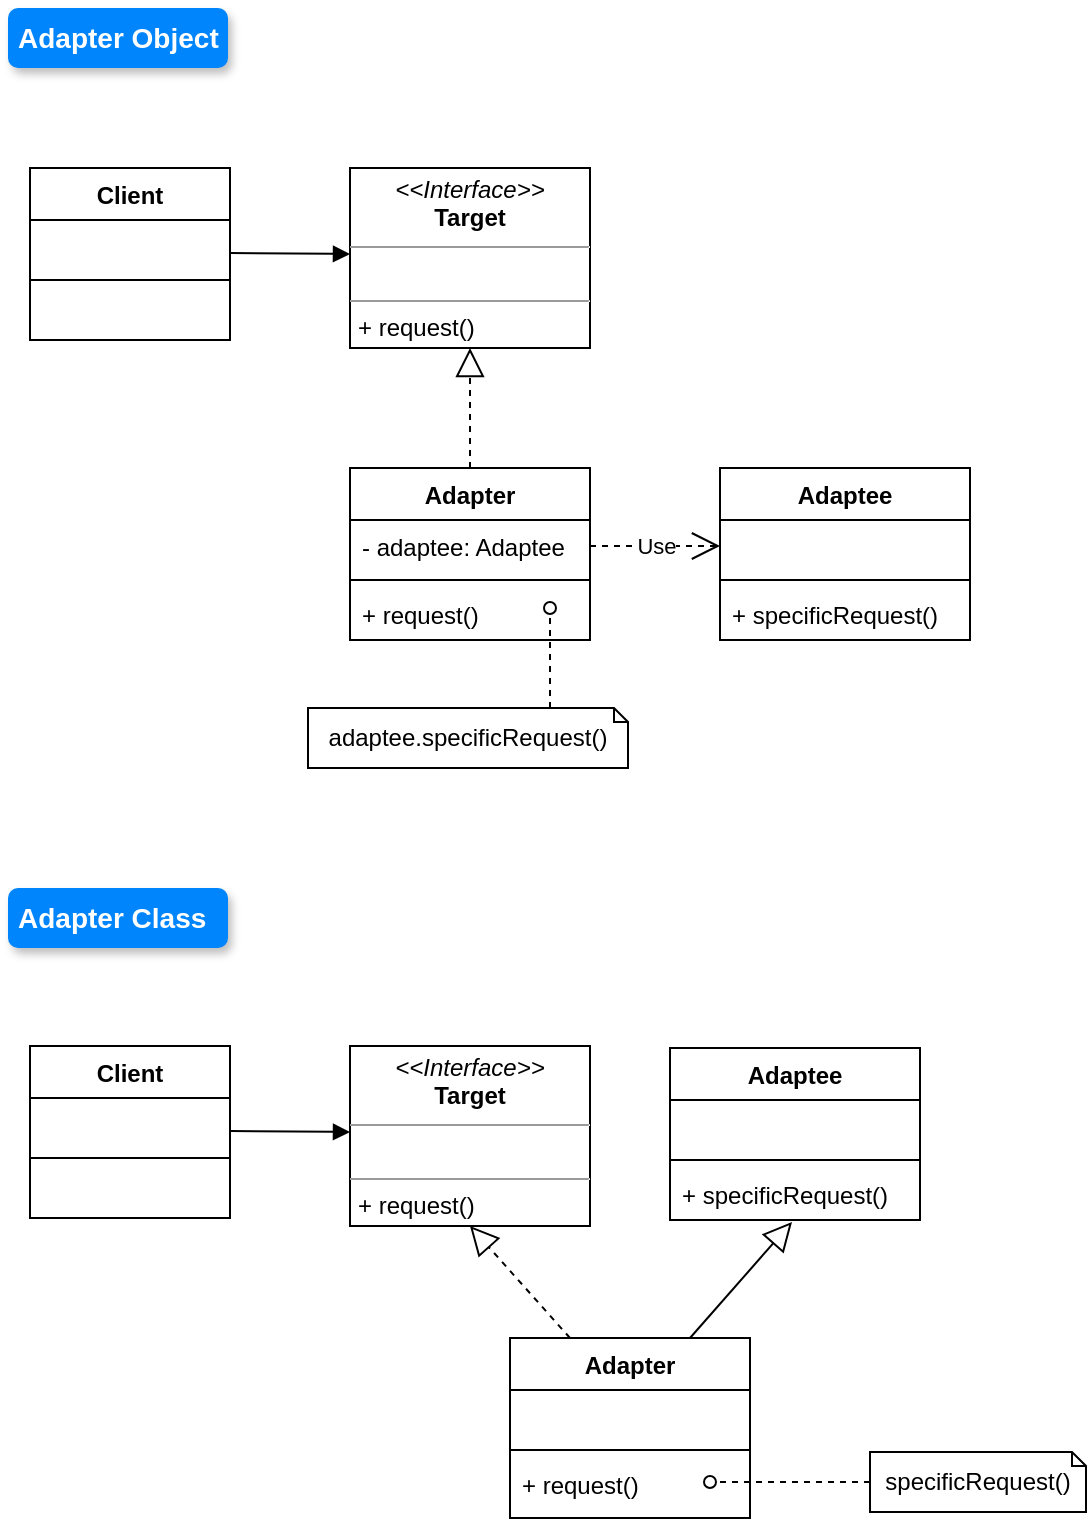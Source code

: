 <mxfile version="21.2.1" type="device">
  <diagram name="Page-1" id="vLCmlB5MWMuLlXTiFnBJ">
    <mxGraphModel dx="794" dy="574" grid="0" gridSize="10" guides="1" tooltips="1" connect="1" arrows="1" fold="1" page="1" pageScale="1" pageWidth="850" pageHeight="1100" math="0" shadow="0">
      <root>
        <mxCell id="0" />
        <mxCell id="1" parent="0" />
        <mxCell id="SFbOTgLkDdRXJeABbuW0-1" value="Client" style="swimlane;fontStyle=1;align=center;verticalAlign=top;childLayout=stackLayout;horizontal=1;startSize=26;horizontalStack=0;resizeParent=1;resizeParentMax=0;resizeLast=0;collapsible=1;marginBottom=0;whiteSpace=wrap;html=1;" vertex="1" parent="1">
          <mxGeometry x="80" y="160" width="100" height="86" as="geometry" />
        </mxCell>
        <mxCell id="SFbOTgLkDdRXJeABbuW0-2" value="&amp;nbsp;" style="text;strokeColor=none;fillColor=none;align=left;verticalAlign=top;spacingLeft=4;spacingRight=4;overflow=hidden;rotatable=0;points=[[0,0.5],[1,0.5]];portConstraint=eastwest;whiteSpace=wrap;html=1;" vertex="1" parent="SFbOTgLkDdRXJeABbuW0-1">
          <mxGeometry y="26" width="100" height="26" as="geometry" />
        </mxCell>
        <mxCell id="SFbOTgLkDdRXJeABbuW0-3" value="" style="line;strokeWidth=1;fillColor=none;align=left;verticalAlign=middle;spacingTop=-1;spacingLeft=3;spacingRight=3;rotatable=0;labelPosition=right;points=[];portConstraint=eastwest;strokeColor=inherit;" vertex="1" parent="SFbOTgLkDdRXJeABbuW0-1">
          <mxGeometry y="52" width="100" height="8" as="geometry" />
        </mxCell>
        <mxCell id="SFbOTgLkDdRXJeABbuW0-4" value="&amp;nbsp;" style="text;strokeColor=none;fillColor=none;align=left;verticalAlign=top;spacingLeft=4;spacingRight=4;overflow=hidden;rotatable=0;points=[[0,0.5],[1,0.5]];portConstraint=eastwest;whiteSpace=wrap;html=1;" vertex="1" parent="SFbOTgLkDdRXJeABbuW0-1">
          <mxGeometry y="60" width="100" height="26" as="geometry" />
        </mxCell>
        <mxCell id="SFbOTgLkDdRXJeABbuW0-11" value="&lt;p style=&quot;margin:0px;margin-top:4px;text-align:center;&quot;&gt;&lt;i&gt;&amp;lt;&amp;lt;Interface&amp;gt;&amp;gt;&lt;/i&gt;&lt;br&gt;&lt;b&gt;Target&lt;/b&gt;&lt;/p&gt;&lt;hr size=&quot;1&quot;&gt;&lt;p style=&quot;margin:0px;margin-left:4px;&quot;&gt;&lt;br&gt;&lt;/p&gt;&lt;hr size=&quot;1&quot;&gt;&lt;p style=&quot;margin:0px;margin-left:4px;&quot;&gt;+ request()&lt;/p&gt;" style="verticalAlign=top;align=left;overflow=fill;fontSize=12;fontFamily=Helvetica;html=1;whiteSpace=wrap;" vertex="1" parent="1">
          <mxGeometry x="240" y="160" width="120" height="90" as="geometry" />
        </mxCell>
        <mxCell id="SFbOTgLkDdRXJeABbuW0-12" value="Adapter" style="swimlane;fontStyle=1;align=center;verticalAlign=top;childLayout=stackLayout;horizontal=1;startSize=26;horizontalStack=0;resizeParent=1;resizeParentMax=0;resizeLast=0;collapsible=1;marginBottom=0;whiteSpace=wrap;html=1;" vertex="1" parent="1">
          <mxGeometry x="240" y="310" width="120" height="86" as="geometry" />
        </mxCell>
        <mxCell id="SFbOTgLkDdRXJeABbuW0-13" value="- adaptee: Adaptee&amp;nbsp;" style="text;strokeColor=none;fillColor=none;align=left;verticalAlign=top;spacingLeft=4;spacingRight=4;overflow=hidden;rotatable=0;points=[[0,0.5],[1,0.5]];portConstraint=eastwest;whiteSpace=wrap;html=1;" vertex="1" parent="SFbOTgLkDdRXJeABbuW0-12">
          <mxGeometry y="26" width="120" height="26" as="geometry" />
        </mxCell>
        <mxCell id="SFbOTgLkDdRXJeABbuW0-14" value="" style="line;strokeWidth=1;fillColor=none;align=left;verticalAlign=middle;spacingTop=-1;spacingLeft=3;spacingRight=3;rotatable=0;labelPosition=right;points=[];portConstraint=eastwest;strokeColor=inherit;" vertex="1" parent="SFbOTgLkDdRXJeABbuW0-12">
          <mxGeometry y="52" width="120" height="8" as="geometry" />
        </mxCell>
        <mxCell id="SFbOTgLkDdRXJeABbuW0-15" value="+ request()" style="text;strokeColor=none;fillColor=none;align=left;verticalAlign=top;spacingLeft=4;spacingRight=4;overflow=hidden;rotatable=0;points=[[0,0.5],[1,0.5]];portConstraint=eastwest;whiteSpace=wrap;html=1;" vertex="1" parent="SFbOTgLkDdRXJeABbuW0-12">
          <mxGeometry y="60" width="120" height="26" as="geometry" />
        </mxCell>
        <mxCell id="SFbOTgLkDdRXJeABbuW0-16" value="Adaptee" style="swimlane;fontStyle=1;align=center;verticalAlign=top;childLayout=stackLayout;horizontal=1;startSize=26;horizontalStack=0;resizeParent=1;resizeParentMax=0;resizeLast=0;collapsible=1;marginBottom=0;whiteSpace=wrap;html=1;" vertex="1" parent="1">
          <mxGeometry x="425" y="310" width="125" height="86" as="geometry" />
        </mxCell>
        <mxCell id="SFbOTgLkDdRXJeABbuW0-17" value="&amp;nbsp;" style="text;strokeColor=none;fillColor=none;align=left;verticalAlign=top;spacingLeft=4;spacingRight=4;overflow=hidden;rotatable=0;points=[[0,0.5],[1,0.5]];portConstraint=eastwest;whiteSpace=wrap;html=1;" vertex="1" parent="SFbOTgLkDdRXJeABbuW0-16">
          <mxGeometry y="26" width="125" height="26" as="geometry" />
        </mxCell>
        <mxCell id="SFbOTgLkDdRXJeABbuW0-18" value="" style="line;strokeWidth=1;fillColor=none;align=left;verticalAlign=middle;spacingTop=-1;spacingLeft=3;spacingRight=3;rotatable=0;labelPosition=right;points=[];portConstraint=eastwest;strokeColor=inherit;" vertex="1" parent="SFbOTgLkDdRXJeABbuW0-16">
          <mxGeometry y="52" width="125" height="8" as="geometry" />
        </mxCell>
        <mxCell id="SFbOTgLkDdRXJeABbuW0-19" value="+ specificRequest()" style="text;strokeColor=none;fillColor=none;align=left;verticalAlign=top;spacingLeft=4;spacingRight=4;overflow=hidden;rotatable=0;points=[[0,0.5],[1,0.5]];portConstraint=eastwest;whiteSpace=wrap;html=1;" vertex="1" parent="SFbOTgLkDdRXJeABbuW0-16">
          <mxGeometry y="60" width="125" height="26" as="geometry" />
        </mxCell>
        <mxCell id="SFbOTgLkDdRXJeABbuW0-21" value="Adapter Object" style="html=1;shadow=1;dashed=0;shape=mxgraph.bootstrap.rrect;rSize=5;strokeColor=none;strokeWidth=1;fillColor=#0085FC;fontColor=#FFFFFF;whiteSpace=wrap;align=left;verticalAlign=middle;spacingLeft=0;fontStyle=1;fontSize=14;spacing=5;" vertex="1" parent="1">
          <mxGeometry x="69" y="80" width="110" height="30" as="geometry" />
        </mxCell>
        <mxCell id="SFbOTgLkDdRXJeABbuW0-22" value="" style="html=1;verticalAlign=bottom;endArrow=block;edgeStyle=elbowEdgeStyle;elbow=vertical;curved=0;rounded=0;" edge="1" parent="1">
          <mxGeometry width="80" relative="1" as="geometry">
            <mxPoint x="180" y="202.5" as="sourcePoint" />
            <mxPoint x="240" y="203" as="targetPoint" />
          </mxGeometry>
        </mxCell>
        <mxCell id="SFbOTgLkDdRXJeABbuW0-23" value="" style="endArrow=block;dashed=1;endFill=0;endSize=12;html=1;rounded=0;exitX=0.5;exitY=0;exitDx=0;exitDy=0;entryX=0.5;entryY=1;entryDx=0;entryDy=0;" edge="1" parent="1" source="SFbOTgLkDdRXJeABbuW0-12" target="SFbOTgLkDdRXJeABbuW0-11">
          <mxGeometry width="160" relative="1" as="geometry">
            <mxPoint x="330" y="290" as="sourcePoint" />
            <mxPoint x="490" y="290" as="targetPoint" />
          </mxGeometry>
        </mxCell>
        <mxCell id="SFbOTgLkDdRXJeABbuW0-24" value="Use" style="endArrow=open;endSize=12;dashed=1;html=1;rounded=0;exitX=1;exitY=0.5;exitDx=0;exitDy=0;entryX=0;entryY=0.5;entryDx=0;entryDy=0;" edge="1" parent="1" source="SFbOTgLkDdRXJeABbuW0-13" target="SFbOTgLkDdRXJeABbuW0-17">
          <mxGeometry width="160" relative="1" as="geometry">
            <mxPoint x="330" y="290" as="sourcePoint" />
            <mxPoint x="490" y="290" as="targetPoint" />
          </mxGeometry>
        </mxCell>
        <mxCell id="SFbOTgLkDdRXJeABbuW0-25" value="adaptee.specificRequest()" style="shape=note;size=7;whiteSpace=wrap;html=1;" vertex="1" parent="1">
          <mxGeometry x="219" y="430" width="160" height="30" as="geometry" />
        </mxCell>
        <mxCell id="SFbOTgLkDdRXJeABbuW0-28" value="" style="endArrow=oval;startArrow=none;endFill=0;startFill=0;html=1;rounded=0;dashed=1;" edge="1" parent="1">
          <mxGeometry width="160" relative="1" as="geometry">
            <mxPoint x="340" y="430" as="sourcePoint" />
            <mxPoint x="340" y="380" as="targetPoint" />
          </mxGeometry>
        </mxCell>
        <mxCell id="SFbOTgLkDdRXJeABbuW0-31" value="Adapter Class" style="html=1;shadow=1;dashed=0;shape=mxgraph.bootstrap.rrect;rSize=5;strokeColor=none;strokeWidth=1;fillColor=#0085FC;fontColor=#FFFFFF;whiteSpace=wrap;align=left;verticalAlign=middle;spacingLeft=0;fontStyle=1;fontSize=14;spacing=5;" vertex="1" parent="1">
          <mxGeometry x="69" y="520" width="110" height="30" as="geometry" />
        </mxCell>
        <mxCell id="SFbOTgLkDdRXJeABbuW0-32" value="Client" style="swimlane;fontStyle=1;align=center;verticalAlign=top;childLayout=stackLayout;horizontal=1;startSize=26;horizontalStack=0;resizeParent=1;resizeParentMax=0;resizeLast=0;collapsible=1;marginBottom=0;whiteSpace=wrap;html=1;" vertex="1" parent="1">
          <mxGeometry x="80" y="599" width="100" height="86" as="geometry" />
        </mxCell>
        <mxCell id="SFbOTgLkDdRXJeABbuW0-33" value="&amp;nbsp;" style="text;strokeColor=none;fillColor=none;align=left;verticalAlign=top;spacingLeft=4;spacingRight=4;overflow=hidden;rotatable=0;points=[[0,0.5],[1,0.5]];portConstraint=eastwest;whiteSpace=wrap;html=1;" vertex="1" parent="SFbOTgLkDdRXJeABbuW0-32">
          <mxGeometry y="26" width="100" height="26" as="geometry" />
        </mxCell>
        <mxCell id="SFbOTgLkDdRXJeABbuW0-34" value="" style="line;strokeWidth=1;fillColor=none;align=left;verticalAlign=middle;spacingTop=-1;spacingLeft=3;spacingRight=3;rotatable=0;labelPosition=right;points=[];portConstraint=eastwest;strokeColor=inherit;" vertex="1" parent="SFbOTgLkDdRXJeABbuW0-32">
          <mxGeometry y="52" width="100" height="8" as="geometry" />
        </mxCell>
        <mxCell id="SFbOTgLkDdRXJeABbuW0-35" value="&amp;nbsp;" style="text;strokeColor=none;fillColor=none;align=left;verticalAlign=top;spacingLeft=4;spacingRight=4;overflow=hidden;rotatable=0;points=[[0,0.5],[1,0.5]];portConstraint=eastwest;whiteSpace=wrap;html=1;" vertex="1" parent="SFbOTgLkDdRXJeABbuW0-32">
          <mxGeometry y="60" width="100" height="26" as="geometry" />
        </mxCell>
        <mxCell id="SFbOTgLkDdRXJeABbuW0-36" value="&lt;p style=&quot;margin:0px;margin-top:4px;text-align:center;&quot;&gt;&lt;i&gt;&amp;lt;&amp;lt;Interface&amp;gt;&amp;gt;&lt;/i&gt;&lt;br&gt;&lt;b&gt;Target&lt;/b&gt;&lt;/p&gt;&lt;hr size=&quot;1&quot;&gt;&lt;p style=&quot;margin:0px;margin-left:4px;&quot;&gt;&lt;br&gt;&lt;/p&gt;&lt;hr size=&quot;1&quot;&gt;&lt;p style=&quot;margin:0px;margin-left:4px;&quot;&gt;+ request()&lt;/p&gt;" style="verticalAlign=top;align=left;overflow=fill;fontSize=12;fontFamily=Helvetica;html=1;whiteSpace=wrap;" vertex="1" parent="1">
          <mxGeometry x="240" y="599" width="120" height="90" as="geometry" />
        </mxCell>
        <mxCell id="SFbOTgLkDdRXJeABbuW0-37" value="Adapter" style="swimlane;fontStyle=1;align=center;verticalAlign=top;childLayout=stackLayout;horizontal=1;startSize=26;horizontalStack=0;resizeParent=1;resizeParentMax=0;resizeLast=0;collapsible=1;marginBottom=0;whiteSpace=wrap;html=1;" vertex="1" parent="1">
          <mxGeometry x="320" y="745" width="120" height="90" as="geometry" />
        </mxCell>
        <mxCell id="SFbOTgLkDdRXJeABbuW0-38" value="&amp;nbsp;" style="text;strokeColor=none;fillColor=none;align=left;verticalAlign=top;spacingLeft=4;spacingRight=4;overflow=hidden;rotatable=0;points=[[0,0.5],[1,0.5]];portConstraint=eastwest;whiteSpace=wrap;html=1;" vertex="1" parent="SFbOTgLkDdRXJeABbuW0-37">
          <mxGeometry y="26" width="120" height="26" as="geometry" />
        </mxCell>
        <mxCell id="SFbOTgLkDdRXJeABbuW0-39" value="" style="line;strokeWidth=1;fillColor=none;align=left;verticalAlign=middle;spacingTop=-1;spacingLeft=3;spacingRight=3;rotatable=0;labelPosition=right;points=[];portConstraint=eastwest;strokeColor=inherit;" vertex="1" parent="SFbOTgLkDdRXJeABbuW0-37">
          <mxGeometry y="52" width="120" height="8" as="geometry" />
        </mxCell>
        <mxCell id="SFbOTgLkDdRXJeABbuW0-40" value="+ request()" style="text;strokeColor=none;fillColor=none;align=left;verticalAlign=top;spacingLeft=4;spacingRight=4;overflow=hidden;rotatable=0;points=[[0,0.5],[1,0.5]];portConstraint=eastwest;whiteSpace=wrap;html=1;" vertex="1" parent="SFbOTgLkDdRXJeABbuW0-37">
          <mxGeometry y="60" width="120" height="30" as="geometry" />
        </mxCell>
        <mxCell id="SFbOTgLkDdRXJeABbuW0-41" value="Adaptee" style="swimlane;fontStyle=1;align=center;verticalAlign=top;childLayout=stackLayout;horizontal=1;startSize=26;horizontalStack=0;resizeParent=1;resizeParentMax=0;resizeLast=0;collapsible=1;marginBottom=0;whiteSpace=wrap;html=1;" vertex="1" parent="1">
          <mxGeometry x="400" y="600" width="125" height="86" as="geometry" />
        </mxCell>
        <mxCell id="SFbOTgLkDdRXJeABbuW0-42" value="&amp;nbsp;" style="text;strokeColor=none;fillColor=none;align=left;verticalAlign=top;spacingLeft=4;spacingRight=4;overflow=hidden;rotatable=0;points=[[0,0.5],[1,0.5]];portConstraint=eastwest;whiteSpace=wrap;html=1;" vertex="1" parent="SFbOTgLkDdRXJeABbuW0-41">
          <mxGeometry y="26" width="125" height="26" as="geometry" />
        </mxCell>
        <mxCell id="SFbOTgLkDdRXJeABbuW0-43" value="" style="line;strokeWidth=1;fillColor=none;align=left;verticalAlign=middle;spacingTop=-1;spacingLeft=3;spacingRight=3;rotatable=0;labelPosition=right;points=[];portConstraint=eastwest;strokeColor=inherit;" vertex="1" parent="SFbOTgLkDdRXJeABbuW0-41">
          <mxGeometry y="52" width="125" height="8" as="geometry" />
        </mxCell>
        <mxCell id="SFbOTgLkDdRXJeABbuW0-44" value="+ specificRequest()" style="text;strokeColor=none;fillColor=none;align=left;verticalAlign=top;spacingLeft=4;spacingRight=4;overflow=hidden;rotatable=0;points=[[0,0.5],[1,0.5]];portConstraint=eastwest;whiteSpace=wrap;html=1;" vertex="1" parent="SFbOTgLkDdRXJeABbuW0-41">
          <mxGeometry y="60" width="125" height="26" as="geometry" />
        </mxCell>
        <mxCell id="SFbOTgLkDdRXJeABbuW0-45" value="" style="html=1;verticalAlign=bottom;endArrow=block;edgeStyle=elbowEdgeStyle;elbow=vertical;curved=0;rounded=0;" edge="1" parent="1">
          <mxGeometry width="80" relative="1" as="geometry">
            <mxPoint x="180" y="641.5" as="sourcePoint" />
            <mxPoint x="240" y="642" as="targetPoint" />
          </mxGeometry>
        </mxCell>
        <mxCell id="SFbOTgLkDdRXJeABbuW0-46" value="" style="endArrow=block;dashed=1;endFill=0;endSize=12;html=1;rounded=0;exitX=0.25;exitY=0;exitDx=0;exitDy=0;entryX=0.5;entryY=1;entryDx=0;entryDy=0;" edge="1" parent="1" source="SFbOTgLkDdRXJeABbuW0-37" target="SFbOTgLkDdRXJeABbuW0-36">
          <mxGeometry width="160" relative="1" as="geometry">
            <mxPoint x="330" y="729" as="sourcePoint" />
            <mxPoint x="490" y="729" as="targetPoint" />
          </mxGeometry>
        </mxCell>
        <mxCell id="SFbOTgLkDdRXJeABbuW0-48" value="specificRequest()" style="shape=note;size=7;whiteSpace=wrap;html=1;" vertex="1" parent="1">
          <mxGeometry x="500" y="802" width="108" height="30" as="geometry" />
        </mxCell>
        <mxCell id="SFbOTgLkDdRXJeABbuW0-49" value="" style="endArrow=oval;startArrow=none;endFill=0;startFill=0;html=1;rounded=0;dashed=1;exitX=0;exitY=0.5;exitDx=0;exitDy=0;exitPerimeter=0;" edge="1" parent="1" source="SFbOTgLkDdRXJeABbuW0-48">
          <mxGeometry width="160" relative="1" as="geometry">
            <mxPoint x="419" y="862" as="sourcePoint" />
            <mxPoint x="420" y="817" as="targetPoint" />
          </mxGeometry>
        </mxCell>
        <mxCell id="SFbOTgLkDdRXJeABbuW0-51" value="" style="endArrow=block;endFill=0;endSize=12;html=1;rounded=0;exitX=0.75;exitY=0;exitDx=0;exitDy=0;entryX=0.488;entryY=1.038;entryDx=0;entryDy=0;entryPerimeter=0;" edge="1" parent="1" source="SFbOTgLkDdRXJeABbuW0-37" target="SFbOTgLkDdRXJeABbuW0-44">
          <mxGeometry width="160" relative="1" as="geometry">
            <mxPoint x="300" y="710" as="sourcePoint" />
            <mxPoint x="460" y="710" as="targetPoint" />
          </mxGeometry>
        </mxCell>
      </root>
    </mxGraphModel>
  </diagram>
</mxfile>
